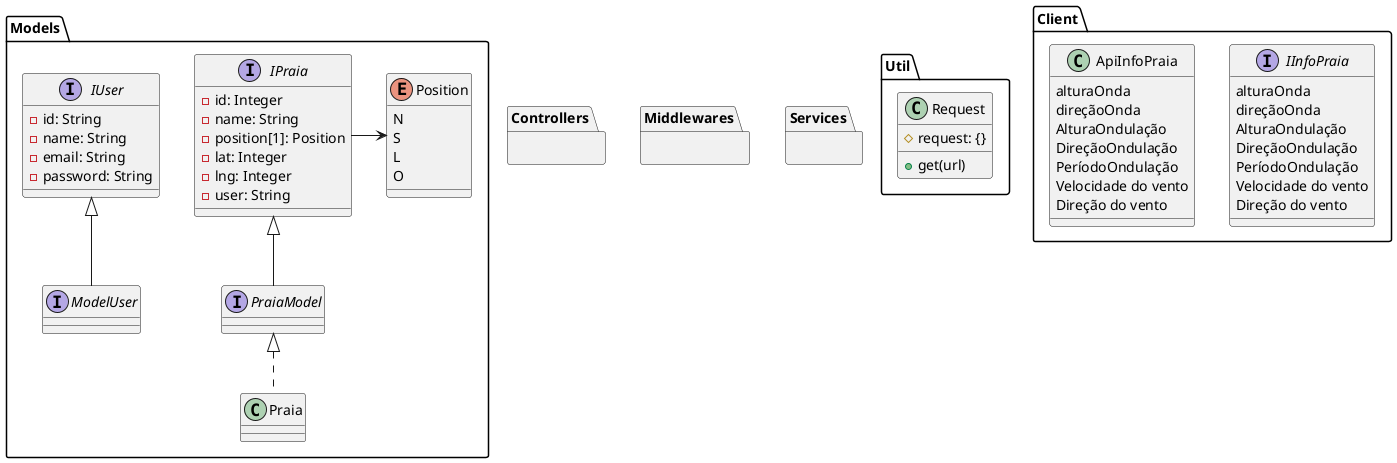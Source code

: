 @startuml class

package Util {
  class Request {
    #request: {}
    +get(url)
  }
}

package Client {
  

  interface IInfoPraia {
    alturaOnda
    direçãoOnda
    AlturaOndulação
    DireçãoOndulação
    PeríodoOndulação
    Velocidade do vento
    Direção do vento 
  }

  class ApiInfoPraia {
    alturaOnda
    direçãoOnda
    AlturaOndulação
    DireçãoOndulação
    PeríodoOndulação
    Velocidade do vento
    Direção do vento 
  }
}
package Models {

  interface IUser {
    -id: String
    -name: String
    -email: String
    -password: String
  }

  interface ModelUser extends IUser {
    
  }

  enum Position {
    N
    S
    L
    O
  }

  interface IPraia {
    -id: Integer
    -name: String
    -position[1]: Position
    -lat: Integer
    -lng: Integer
    -user: String
  }

  IPraia -> Position

  interface PraiaModel extends IPraia

  class Praia implements PraiaModel
}
package Controllers {}
package Middlewares {}
package Services {}

@enduml